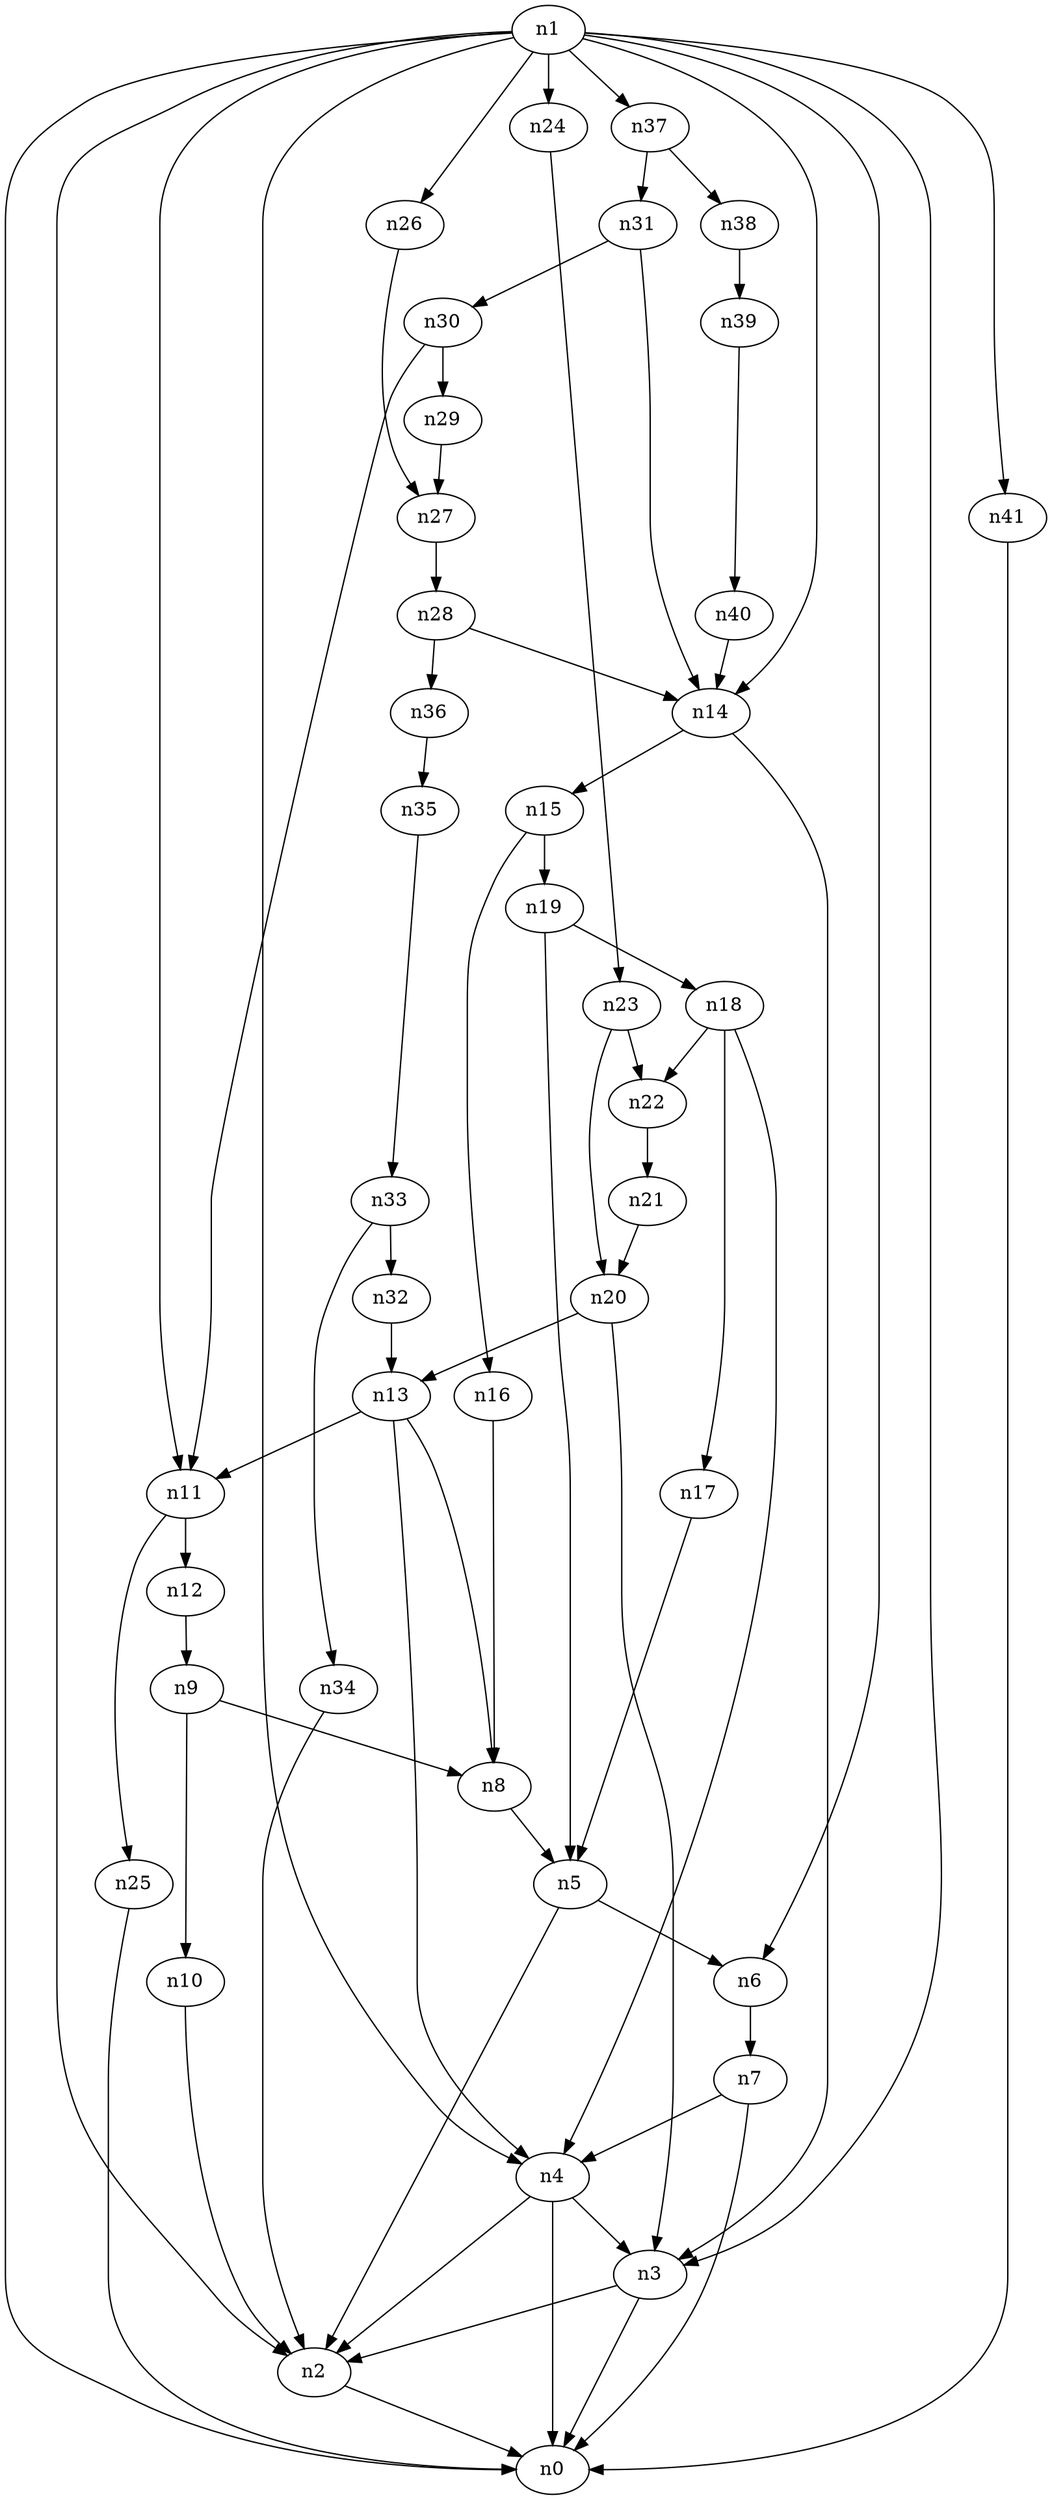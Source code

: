 digraph G {
	n1 -> n0	 [_graphml_id=e0];
	n1 -> n2	 [_graphml_id=e1];
	n1 -> n3	 [_graphml_id=e6];
	n1 -> n4	 [_graphml_id=e9];
	n1 -> n6	 [_graphml_id=e12];
	n1 -> n11	 [_graphml_id=e20];
	n1 -> n14	 [_graphml_id=e65];
	n1 -> n24	 [_graphml_id=e42];
	n1 -> n26	 [_graphml_id=e46];
	n1 -> n37	 [_graphml_id=e64];
	n1 -> n41	 [_graphml_id=e71];
	n2 -> n0	 [_graphml_id=e5];
	n3 -> n0	 [_graphml_id=e8];
	n3 -> n2	 [_graphml_id=e2];
	n4 -> n0	 [_graphml_id=e4];
	n4 -> n2	 [_graphml_id=e7];
	n4 -> n3	 [_graphml_id=e3];
	n5 -> n2	 [_graphml_id=e10];
	n5 -> n6	 [_graphml_id=e11];
	n6 -> n7	 [_graphml_id=e15];
	n7 -> n0	 [_graphml_id=e14];
	n7 -> n4	 [_graphml_id=e13];
	n8 -> n5	 [_graphml_id=e16];
	n9 -> n8	 [_graphml_id=e17];
	n9 -> n10	 [_graphml_id=e18];
	n10 -> n2	 [_graphml_id=e19];
	n11 -> n12	 [_graphml_id=e21];
	n11 -> n25	 [_graphml_id=e43];
	n12 -> n9	 [_graphml_id=e22];
	n13 -> n4	 [_graphml_id=e25];
	n13 -> n8	 [_graphml_id=e23];
	n13 -> n11	 [_graphml_id=e24];
	n14 -> n3	 [_graphml_id=e26];
	n14 -> n15	 [_graphml_id=e27];
	n15 -> n16	 [_graphml_id=e28];
	n15 -> n19	 [_graphml_id=e34];
	n16 -> n8	 [_graphml_id=e29];
	n17 -> n5	 [_graphml_id=e30];
	n18 -> n4	 [_graphml_id=e32];
	n18 -> n17	 [_graphml_id=e31];
	n18 -> n22	 [_graphml_id=e39];
	n19 -> n5	 [_graphml_id=e33];
	n19 -> n18	 [_graphml_id=e35];
	n20 -> n3	 [_graphml_id=e45];
	n20 -> n13	 [_graphml_id=e36];
	n21 -> n20	 [_graphml_id=e37];
	n22 -> n21	 [_graphml_id=e38];
	n23 -> n20	 [_graphml_id=e40];
	n23 -> n22	 [_graphml_id=e55];
	n24 -> n23	 [_graphml_id=e41];
	n25 -> n0	 [_graphml_id=e44];
	n26 -> n27	 [_graphml_id=e47];
	n27 -> n28	 [_graphml_id=e48];
	n28 -> n14	 [_graphml_id=e49];
	n28 -> n36	 [_graphml_id=e62];
	n29 -> n27	 [_graphml_id=e50];
	n30 -> n11	 [_graphml_id=e52];
	n30 -> n29	 [_graphml_id=e51];
	n31 -> n14	 [_graphml_id=e53];
	n31 -> n30	 [_graphml_id=e54];
	n32 -> n13	 [_graphml_id=e56];
	n33 -> n32	 [_graphml_id=e57];
	n33 -> n34	 [_graphml_id=e58];
	n34 -> n2	 [_graphml_id=e59];
	n35 -> n33	 [_graphml_id=e60];
	n36 -> n35	 [_graphml_id=e61];
	n37 -> n31	 [_graphml_id=e63];
	n37 -> n38	 [_graphml_id=e66];
	n38 -> n39	 [_graphml_id=e67];
	n39 -> n40	 [_graphml_id=e68];
	n40 -> n14	 [_graphml_id=e69];
	n41 -> n0	 [_graphml_id=e70];
}
